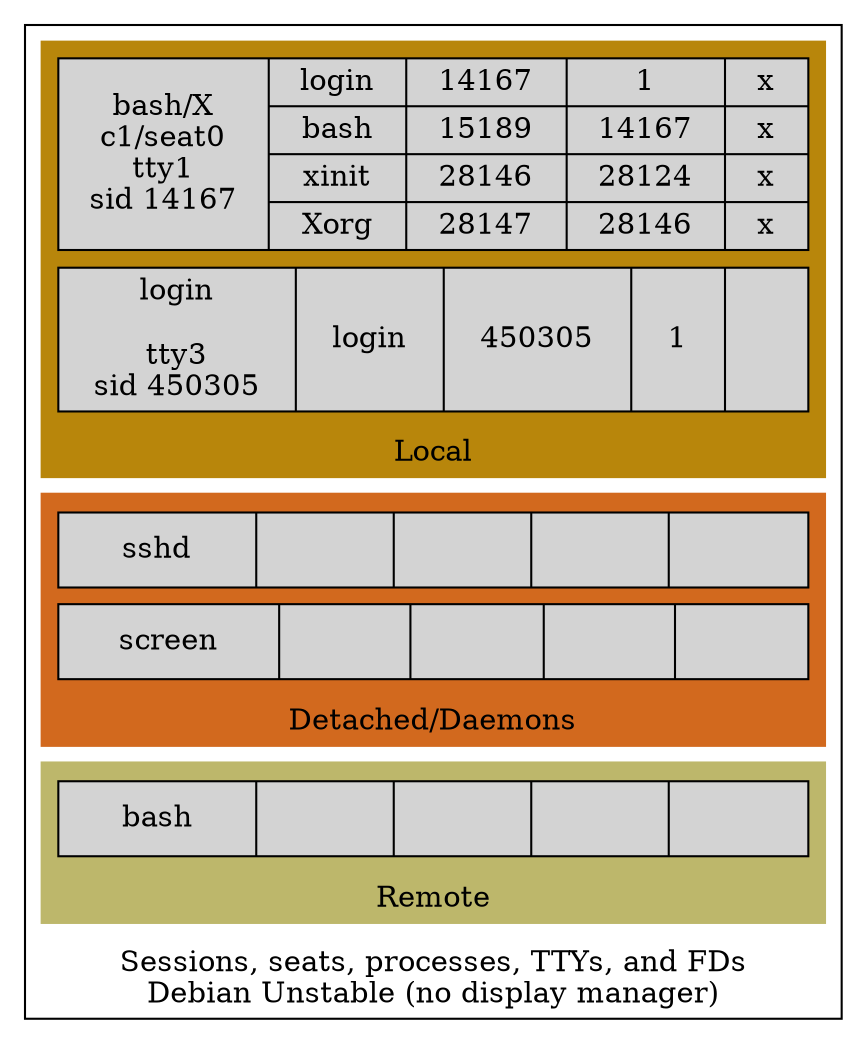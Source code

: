 digraph G {
  nodesep="0.1"
  rankdir=RL;
  subgraph clusterPrime {
    label="Sessions, seats, processes, TTYs, and FDs\nDebian Unstable (no display manager)";
    labelloc="b";
    compound="true"
    subgraph clusterLocal {
      color=darkgoldenrod;
      style=filled;
      label="bl0";
      b0 [style=filled,width=5,shape=record,label="{ {bash/X\nc1/seat0\ntty1\nsid 14167}\
                         |{login|bash|xinit|Xorg}|{14167|15189|28146|28147}|{1|14167|28124|28146}|{x|x|x|x}}"];
      b1 [style=filled,width=5,shape=record,label="{ {login\n\ntty3\nsid 450305}\
                         |{login}|{450305}|{1}|{}}"];
      label="Local";
    }
    subgraph clusterDetached {
      color=chocolate;
      style=filled;
      label="bl0";
      b2 [style=filled,width=5,shape=record,label="{ {sshd}\
                         ||{}|{}|{}}"];
      b3 [style=filled,width=5,shape=record,label="{ {screen}\
                         ||{}|{}|{}}"];
      label="Detached/Daemons";
    }
    subgraph clusterRemote {
      color=darkkhaki;
      style=filled;
      label="bl0";
      b4 [style=filled,width=5,shape=record,label="{ {bash}\
                         ||{}|{}|{}}"];
      label="Remote";
    }
  }
} 
